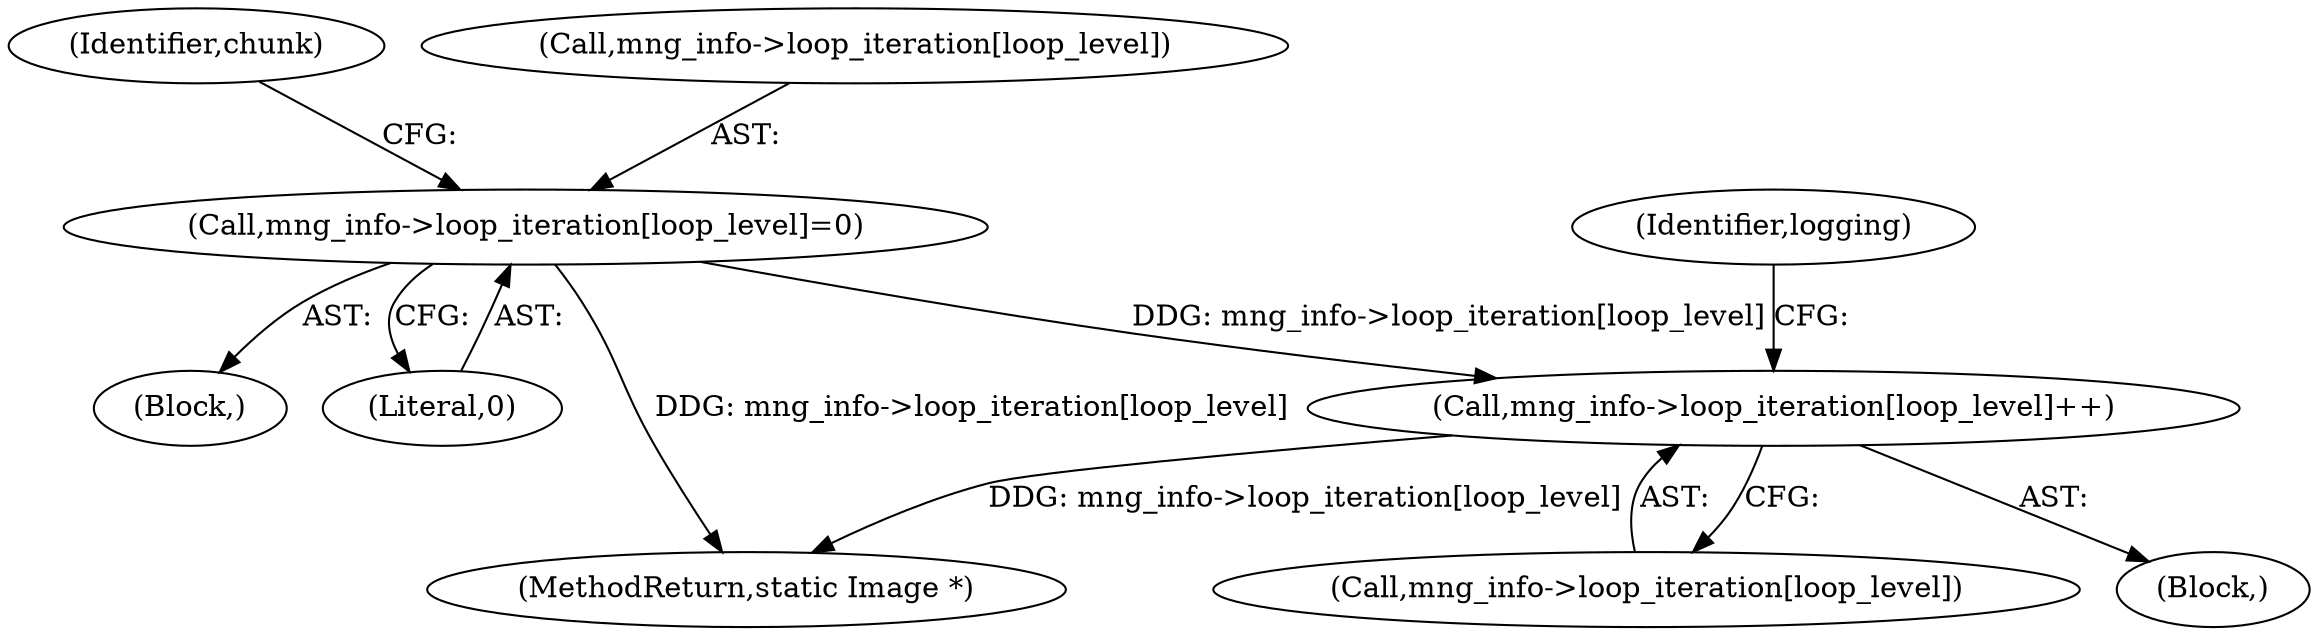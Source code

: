 digraph "0_ImageMagick_9eedb5660f1704cde8e8cd784c5c2a09dd2fd60f_0@array" {
"1003044" [label="(Call,mng_info->loop_iteration[loop_level]=0)"];
"1003114" [label="(Call,mng_info->loop_iteration[loop_level]++)"];
"1002984" [label="(Block,)"];
"1007374" [label="(MethodReturn,static Image *)"];
"1003114" [label="(Call,mng_info->loop_iteration[loop_level]++)"];
"1003107" [label="(Block,)"];
"1003052" [label="(Identifier,chunk)"];
"1003050" [label="(Literal,0)"];
"1003045" [label="(Call,mng_info->loop_iteration[loop_level])"];
"1003122" [label="(Identifier,logging)"];
"1003044" [label="(Call,mng_info->loop_iteration[loop_level]=0)"];
"1003115" [label="(Call,mng_info->loop_iteration[loop_level])"];
"1003044" -> "1002984"  [label="AST: "];
"1003044" -> "1003050"  [label="CFG: "];
"1003045" -> "1003044"  [label="AST: "];
"1003050" -> "1003044"  [label="AST: "];
"1003052" -> "1003044"  [label="CFG: "];
"1003044" -> "1007374"  [label="DDG: mng_info->loop_iteration[loop_level]"];
"1003044" -> "1003114"  [label="DDG: mng_info->loop_iteration[loop_level]"];
"1003114" -> "1003107"  [label="AST: "];
"1003114" -> "1003115"  [label="CFG: "];
"1003115" -> "1003114"  [label="AST: "];
"1003122" -> "1003114"  [label="CFG: "];
"1003114" -> "1007374"  [label="DDG: mng_info->loop_iteration[loop_level]"];
}
